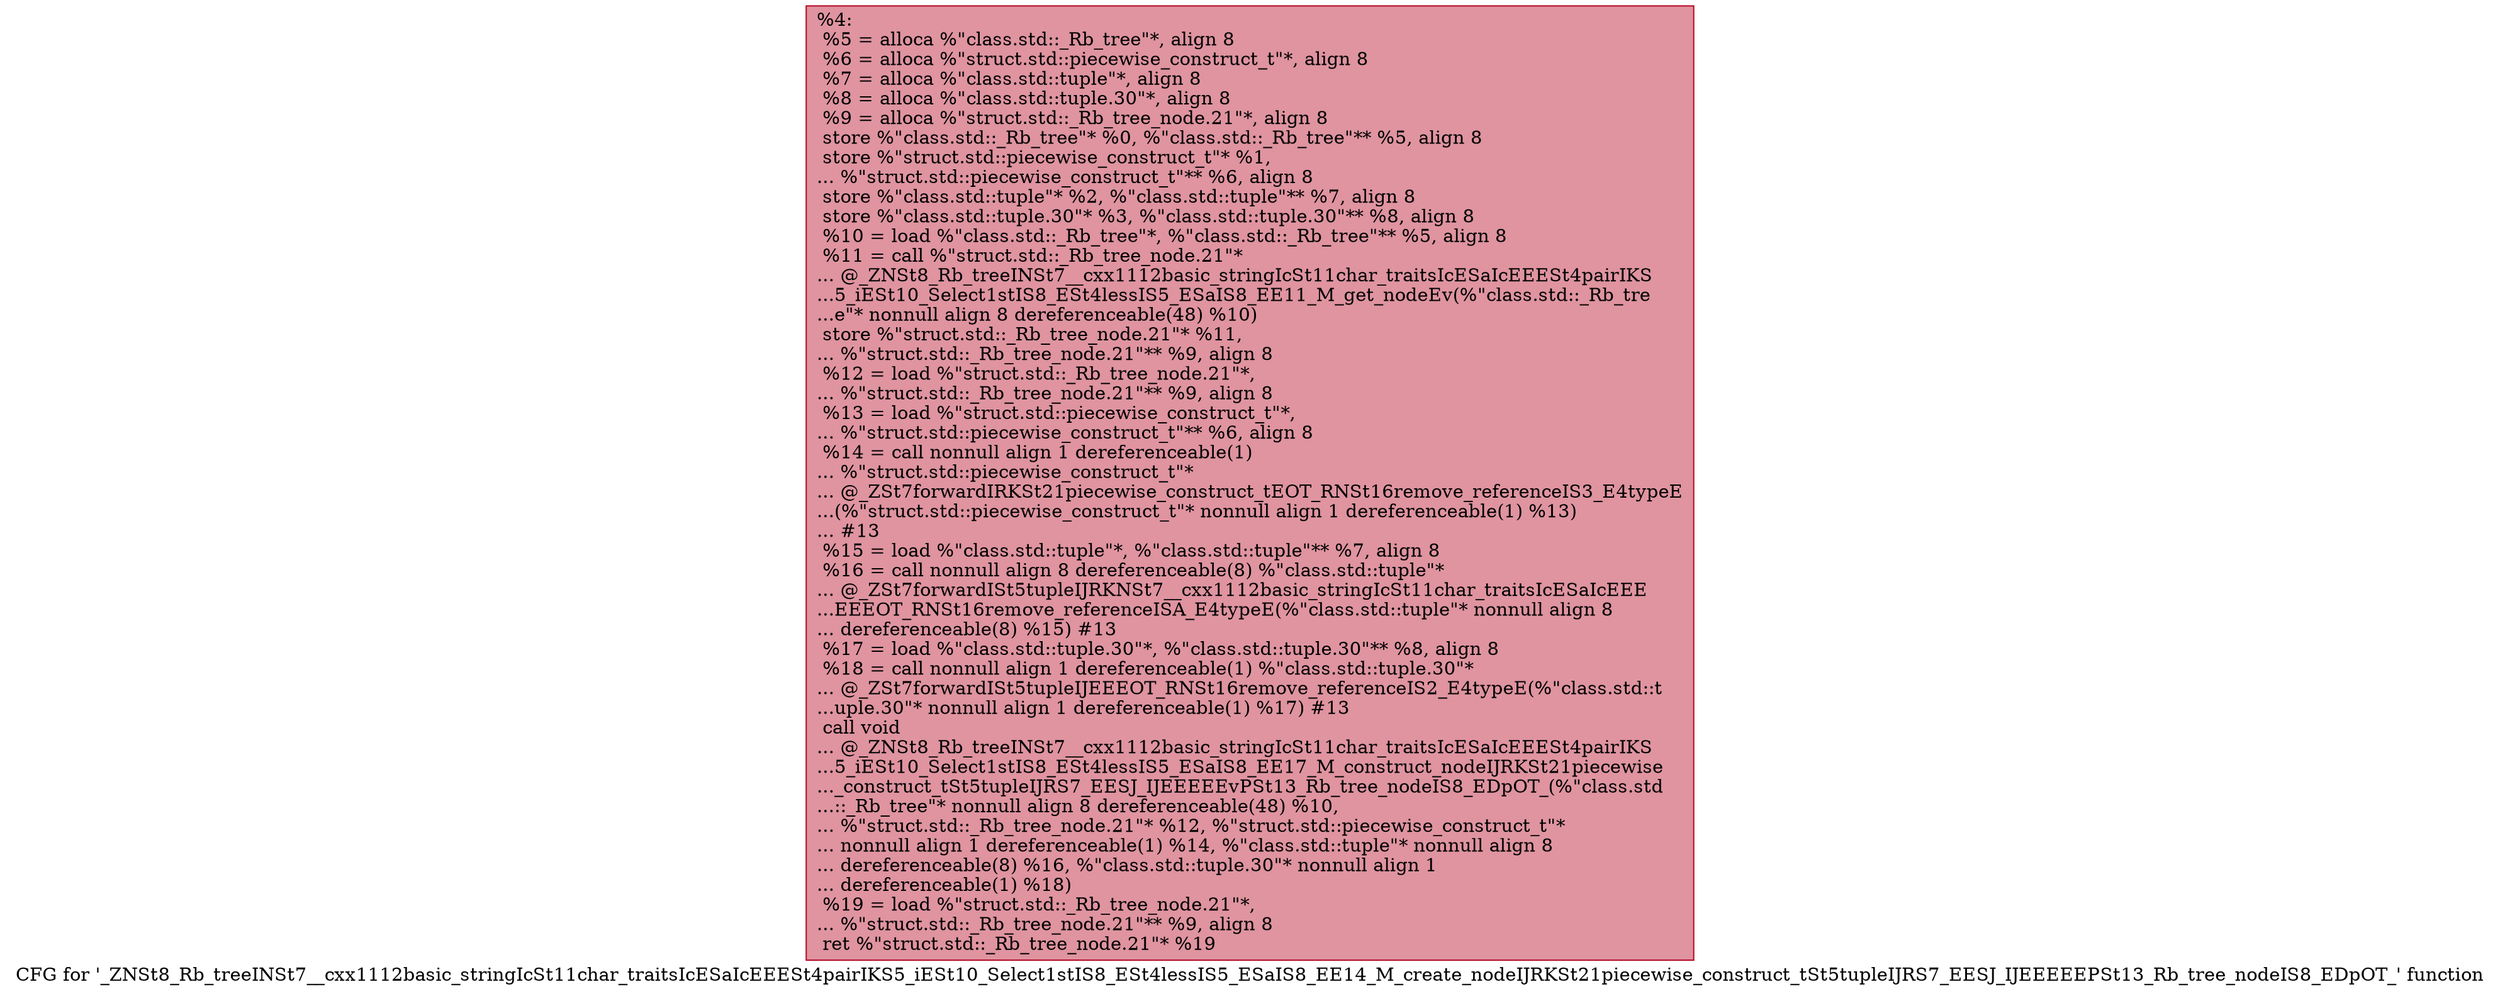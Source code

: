 digraph "CFG for '_ZNSt8_Rb_treeINSt7__cxx1112basic_stringIcSt11char_traitsIcESaIcEEESt4pairIKS5_iESt10_Select1stIS8_ESt4lessIS5_ESaIS8_EE14_M_create_nodeIJRKSt21piecewise_construct_tSt5tupleIJRS7_EESJ_IJEEEEEPSt13_Rb_tree_nodeIS8_EDpOT_' function" {
	label="CFG for '_ZNSt8_Rb_treeINSt7__cxx1112basic_stringIcSt11char_traitsIcESaIcEEESt4pairIKS5_iESt10_Select1stIS8_ESt4lessIS5_ESaIS8_EE14_M_create_nodeIJRKSt21piecewise_construct_tSt5tupleIJRS7_EESJ_IJEEEEEPSt13_Rb_tree_nodeIS8_EDpOT_' function";

	Node0x55a8468487b0 [shape=record,color="#b70d28ff", style=filled, fillcolor="#b70d2870",label="{%4:\l  %5 = alloca %\"class.std::_Rb_tree\"*, align 8\l  %6 = alloca %\"struct.std::piecewise_construct_t\"*, align 8\l  %7 = alloca %\"class.std::tuple\"*, align 8\l  %8 = alloca %\"class.std::tuple.30\"*, align 8\l  %9 = alloca %\"struct.std::_Rb_tree_node.21\"*, align 8\l  store %\"class.std::_Rb_tree\"* %0, %\"class.std::_Rb_tree\"** %5, align 8\l  store %\"struct.std::piecewise_construct_t\"* %1,\l... %\"struct.std::piecewise_construct_t\"** %6, align 8\l  store %\"class.std::tuple\"* %2, %\"class.std::tuple\"** %7, align 8\l  store %\"class.std::tuple.30\"* %3, %\"class.std::tuple.30\"** %8, align 8\l  %10 = load %\"class.std::_Rb_tree\"*, %\"class.std::_Rb_tree\"** %5, align 8\l  %11 = call %\"struct.std::_Rb_tree_node.21\"*\l... @_ZNSt8_Rb_treeINSt7__cxx1112basic_stringIcSt11char_traitsIcESaIcEEESt4pairIKS\l...5_iESt10_Select1stIS8_ESt4lessIS5_ESaIS8_EE11_M_get_nodeEv(%\"class.std::_Rb_tre\l...e\"* nonnull align 8 dereferenceable(48) %10)\l  store %\"struct.std::_Rb_tree_node.21\"* %11,\l... %\"struct.std::_Rb_tree_node.21\"** %9, align 8\l  %12 = load %\"struct.std::_Rb_tree_node.21\"*,\l... %\"struct.std::_Rb_tree_node.21\"** %9, align 8\l  %13 = load %\"struct.std::piecewise_construct_t\"*,\l... %\"struct.std::piecewise_construct_t\"** %6, align 8\l  %14 = call nonnull align 1 dereferenceable(1)\l... %\"struct.std::piecewise_construct_t\"*\l... @_ZSt7forwardIRKSt21piecewise_construct_tEOT_RNSt16remove_referenceIS3_E4typeE\l...(%\"struct.std::piecewise_construct_t\"* nonnull align 1 dereferenceable(1) %13)\l... #13\l  %15 = load %\"class.std::tuple\"*, %\"class.std::tuple\"** %7, align 8\l  %16 = call nonnull align 8 dereferenceable(8) %\"class.std::tuple\"*\l... @_ZSt7forwardISt5tupleIJRKNSt7__cxx1112basic_stringIcSt11char_traitsIcESaIcEEE\l...EEEOT_RNSt16remove_referenceISA_E4typeE(%\"class.std::tuple\"* nonnull align 8\l... dereferenceable(8) %15) #13\l  %17 = load %\"class.std::tuple.30\"*, %\"class.std::tuple.30\"** %8, align 8\l  %18 = call nonnull align 1 dereferenceable(1) %\"class.std::tuple.30\"*\l... @_ZSt7forwardISt5tupleIJEEEOT_RNSt16remove_referenceIS2_E4typeE(%\"class.std::t\l...uple.30\"* nonnull align 1 dereferenceable(1) %17) #13\l  call void\l... @_ZNSt8_Rb_treeINSt7__cxx1112basic_stringIcSt11char_traitsIcESaIcEEESt4pairIKS\l...5_iESt10_Select1stIS8_ESt4lessIS5_ESaIS8_EE17_M_construct_nodeIJRKSt21piecewise\l..._construct_tSt5tupleIJRS7_EESJ_IJEEEEEvPSt13_Rb_tree_nodeIS8_EDpOT_(%\"class.std\l...::_Rb_tree\"* nonnull align 8 dereferenceable(48) %10,\l... %\"struct.std::_Rb_tree_node.21\"* %12, %\"struct.std::piecewise_construct_t\"*\l... nonnull align 1 dereferenceable(1) %14, %\"class.std::tuple\"* nonnull align 8\l... dereferenceable(8) %16, %\"class.std::tuple.30\"* nonnull align 1\l... dereferenceable(1) %18)\l  %19 = load %\"struct.std::_Rb_tree_node.21\"*,\l... %\"struct.std::_Rb_tree_node.21\"** %9, align 8\l  ret %\"struct.std::_Rb_tree_node.21\"* %19\l}"];
}
